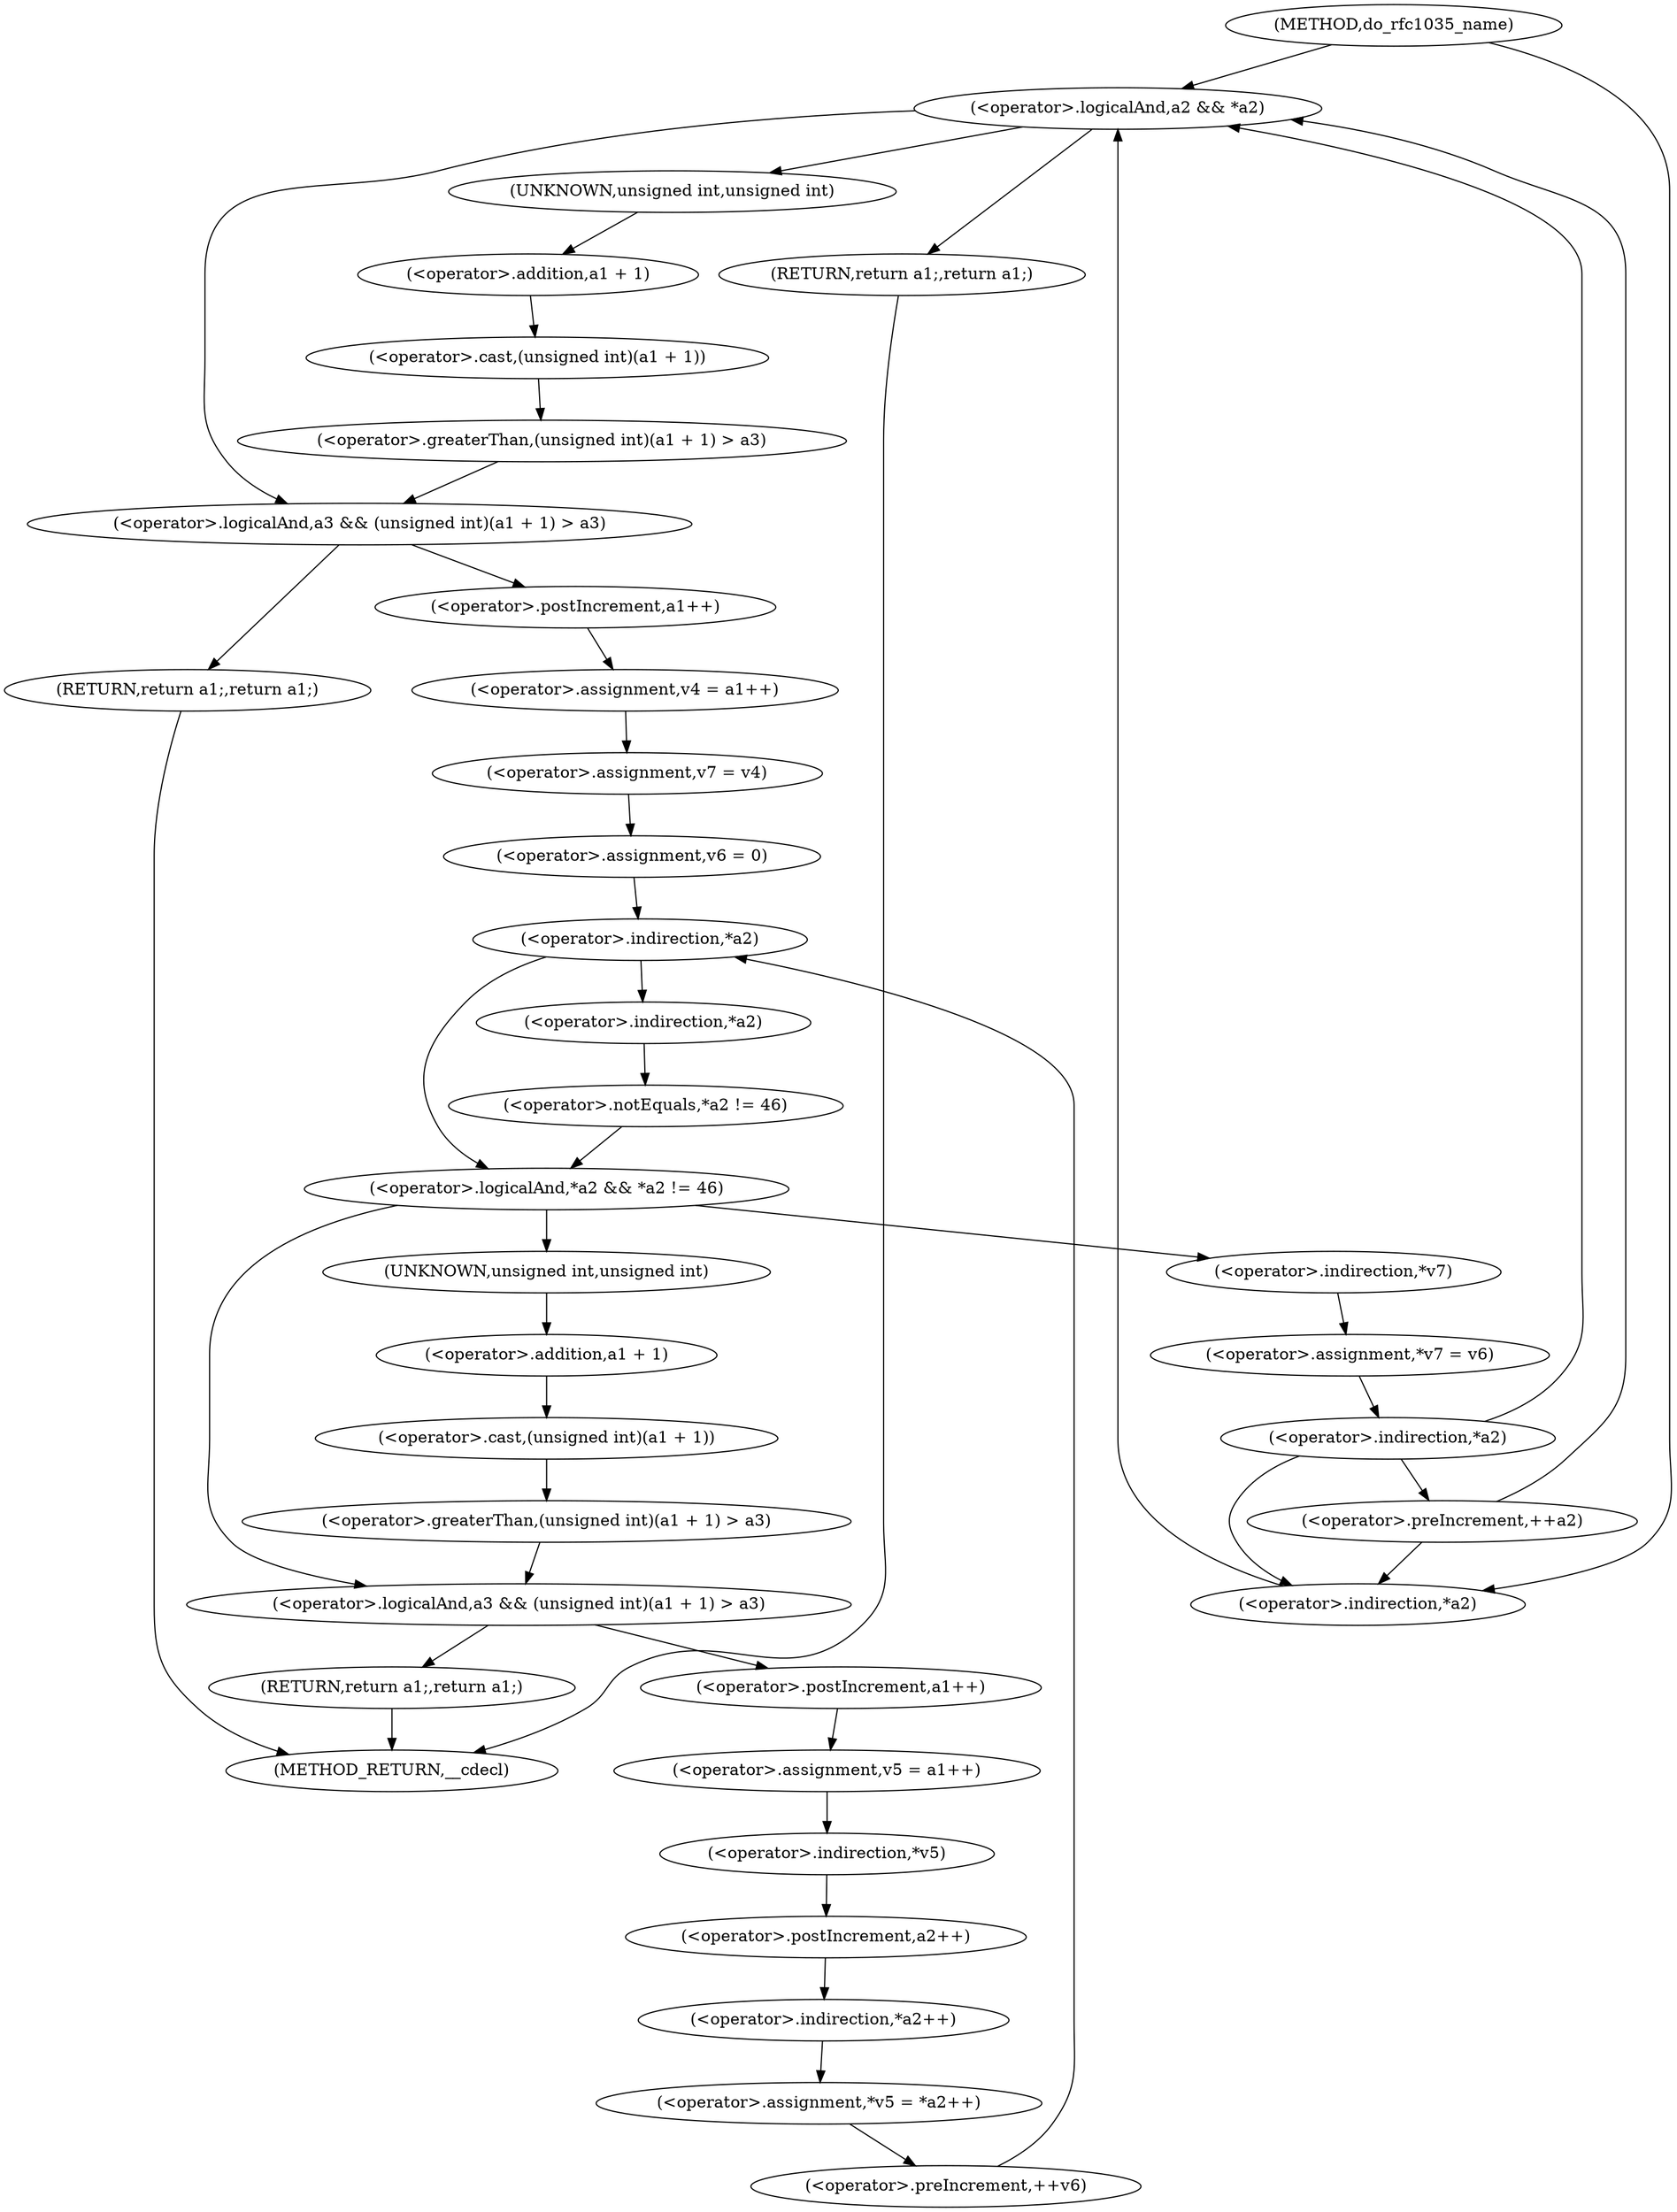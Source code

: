 digraph do_rfc1035_name {  
"1000115" [label = "(<operator>.logicalAnd,a2 && *a2)" ]
"1000117" [label = "(<operator>.indirection,*a2)" ]
"1000121" [label = "(<operator>.logicalAnd,a3 && (unsigned int)(a1 + 1) > a3)" ]
"1000123" [label = "(<operator>.greaterThan,(unsigned int)(a1 + 1) > a3)" ]
"1000124" [label = "(<operator>.cast,(unsigned int)(a1 + 1))" ]
"1000125" [label = "(UNKNOWN,unsigned int,unsigned int)" ]
"1000126" [label = "(<operator>.addition,a1 + 1)" ]
"1000130" [label = "(RETURN,return a1;,return a1;)" ]
"1000132" [label = "(<operator>.assignment,v4 = a1++)" ]
"1000134" [label = "(<operator>.postIncrement,a1++)" ]
"1000136" [label = "(<operator>.assignment,v7 = v4)" ]
"1000139" [label = "(<operator>.assignment,v6 = 0)" ]
"1000143" [label = "(<operator>.logicalAnd,*a2 && *a2 != 46)" ]
"1000144" [label = "(<operator>.indirection,*a2)" ]
"1000146" [label = "(<operator>.notEquals,*a2 != 46)" ]
"1000147" [label = "(<operator>.indirection,*a2)" ]
"1000152" [label = "(<operator>.logicalAnd,a3 && (unsigned int)(a1 + 1) > a3)" ]
"1000154" [label = "(<operator>.greaterThan,(unsigned int)(a1 + 1) > a3)" ]
"1000155" [label = "(<operator>.cast,(unsigned int)(a1 + 1))" ]
"1000156" [label = "(UNKNOWN,unsigned int,unsigned int)" ]
"1000157" [label = "(<operator>.addition,a1 + 1)" ]
"1000161" [label = "(RETURN,return a1;,return a1;)" ]
"1000163" [label = "(<operator>.assignment,v5 = a1++)" ]
"1000165" [label = "(<operator>.postIncrement,a1++)" ]
"1000167" [label = "(<operator>.assignment,*v5 = *a2++)" ]
"1000168" [label = "(<operator>.indirection,*v5)" ]
"1000170" [label = "(<operator>.indirection,*a2++)" ]
"1000171" [label = "(<operator>.postIncrement,a2++)" ]
"1000173" [label = "(<operator>.preIncrement,++v6)" ]
"1000175" [label = "(<operator>.assignment,*v7 = v6)" ]
"1000176" [label = "(<operator>.indirection,*v7)" ]
"1000180" [label = "(<operator>.indirection,*a2)" ]
"1000182" [label = "(<operator>.preIncrement,++a2)" ]
"1000184" [label = "(RETURN,return a1;,return a1;)" ]
"1000105" [label = "(METHOD,do_rfc1035_name)" ]
"1000186" [label = "(METHOD_RETURN,__cdecl)" ]
  "1000115" -> "1000125" 
  "1000115" -> "1000121" 
  "1000115" -> "1000184" 
  "1000117" -> "1000115" 
  "1000121" -> "1000130" 
  "1000121" -> "1000134" 
  "1000123" -> "1000121" 
  "1000124" -> "1000123" 
  "1000125" -> "1000126" 
  "1000126" -> "1000124" 
  "1000130" -> "1000186" 
  "1000132" -> "1000136" 
  "1000134" -> "1000132" 
  "1000136" -> "1000139" 
  "1000139" -> "1000144" 
  "1000143" -> "1000156" 
  "1000143" -> "1000152" 
  "1000143" -> "1000176" 
  "1000144" -> "1000143" 
  "1000144" -> "1000147" 
  "1000146" -> "1000143" 
  "1000147" -> "1000146" 
  "1000152" -> "1000161" 
  "1000152" -> "1000165" 
  "1000154" -> "1000152" 
  "1000155" -> "1000154" 
  "1000156" -> "1000157" 
  "1000157" -> "1000155" 
  "1000161" -> "1000186" 
  "1000163" -> "1000168" 
  "1000165" -> "1000163" 
  "1000167" -> "1000173" 
  "1000168" -> "1000171" 
  "1000170" -> "1000167" 
  "1000171" -> "1000170" 
  "1000173" -> "1000144" 
  "1000175" -> "1000180" 
  "1000176" -> "1000175" 
  "1000180" -> "1000115" 
  "1000180" -> "1000117" 
  "1000180" -> "1000182" 
  "1000182" -> "1000115" 
  "1000182" -> "1000117" 
  "1000184" -> "1000186" 
  "1000105" -> "1000115" 
  "1000105" -> "1000117" 
}

